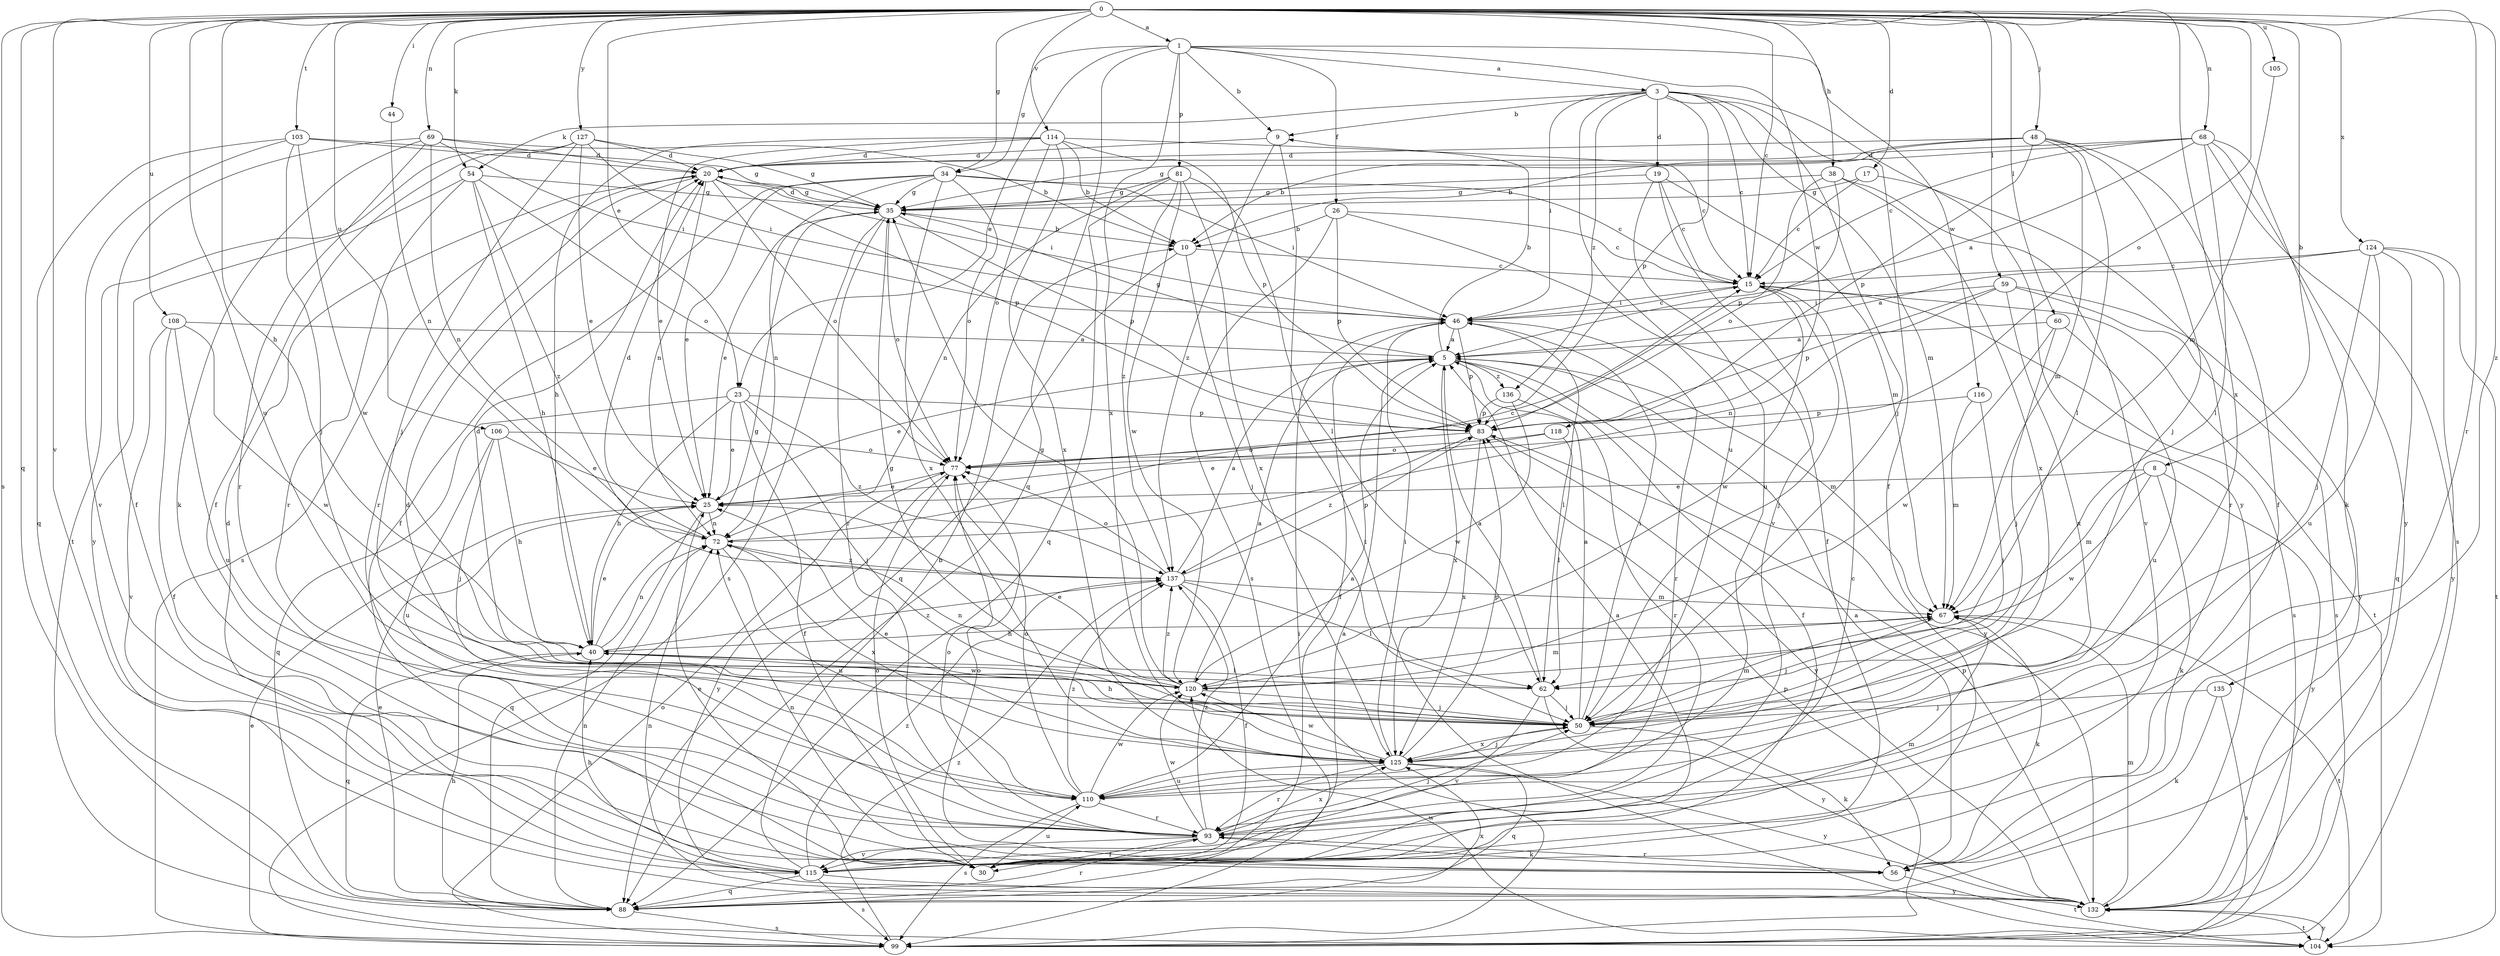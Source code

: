 strict digraph  {
0;
1;
3;
5;
8;
9;
10;
15;
17;
19;
20;
23;
25;
26;
30;
34;
35;
38;
40;
44;
46;
48;
50;
54;
56;
59;
60;
62;
67;
68;
69;
72;
77;
81;
83;
88;
93;
99;
103;
104;
105;
106;
108;
110;
114;
115;
116;
118;
120;
124;
125;
127;
132;
135;
136;
137;
0 -> 1  [label=a];
0 -> 8  [label=b];
0 -> 15  [label=c];
0 -> 17  [label=d];
0 -> 23  [label=e];
0 -> 34  [label=g];
0 -> 38  [label=h];
0 -> 40  [label=h];
0 -> 44  [label=i];
0 -> 48  [label=j];
0 -> 54  [label=k];
0 -> 59  [label=l];
0 -> 60  [label=l];
0 -> 68  [label=n];
0 -> 69  [label=n];
0 -> 77  [label=o];
0 -> 88  [label=q];
0 -> 93  [label=r];
0 -> 99  [label=s];
0 -> 103  [label=t];
0 -> 105  [label=u];
0 -> 106  [label=u];
0 -> 108  [label=u];
0 -> 110  [label=u];
0 -> 114  [label=v];
0 -> 115  [label=v];
0 -> 124  [label=x];
0 -> 125  [label=x];
0 -> 127  [label=y];
0 -> 135  [label=z];
1 -> 3  [label=a];
1 -> 9  [label=b];
1 -> 23  [label=e];
1 -> 26  [label=f];
1 -> 34  [label=g];
1 -> 81  [label=p];
1 -> 88  [label=q];
1 -> 116  [label=w];
1 -> 118  [label=w];
1 -> 125  [label=x];
3 -> 9  [label=b];
3 -> 15  [label=c];
3 -> 19  [label=d];
3 -> 30  [label=f];
3 -> 46  [label=i];
3 -> 50  [label=j];
3 -> 54  [label=k];
3 -> 67  [label=m];
3 -> 83  [label=p];
3 -> 110  [label=u];
3 -> 132  [label=y];
3 -> 136  [label=z];
5 -> 9  [label=b];
5 -> 25  [label=e];
5 -> 30  [label=f];
5 -> 35  [label=g];
5 -> 67  [label=m];
5 -> 125  [label=x];
5 -> 132  [label=y];
5 -> 136  [label=z];
8 -> 25  [label=e];
8 -> 56  [label=k];
8 -> 67  [label=m];
8 -> 120  [label=w];
8 -> 132  [label=y];
9 -> 20  [label=d];
9 -> 104  [label=t];
9 -> 137  [label=z];
10 -> 15  [label=c];
10 -> 50  [label=j];
10 -> 88  [label=q];
15 -> 46  [label=i];
15 -> 50  [label=j];
15 -> 99  [label=s];
15 -> 104  [label=t];
15 -> 120  [label=w];
17 -> 15  [label=c];
17 -> 35  [label=g];
17 -> 93  [label=r];
19 -> 15  [label=c];
19 -> 35  [label=g];
19 -> 67  [label=m];
19 -> 110  [label=u];
19 -> 115  [label=v];
20 -> 35  [label=g];
20 -> 46  [label=i];
20 -> 72  [label=n];
20 -> 77  [label=o];
20 -> 83  [label=p];
20 -> 93  [label=r];
20 -> 99  [label=s];
23 -> 25  [label=e];
23 -> 30  [label=f];
23 -> 40  [label=h];
23 -> 50  [label=j];
23 -> 83  [label=p];
23 -> 88  [label=q];
23 -> 137  [label=z];
25 -> 72  [label=n];
25 -> 88  [label=q];
26 -> 10  [label=b];
26 -> 15  [label=c];
26 -> 30  [label=f];
26 -> 83  [label=p];
26 -> 99  [label=s];
30 -> 5  [label=a];
30 -> 25  [label=e];
30 -> 77  [label=o];
30 -> 110  [label=u];
34 -> 15  [label=c];
34 -> 25  [label=e];
34 -> 30  [label=f];
34 -> 35  [label=g];
34 -> 46  [label=i];
34 -> 72  [label=n];
34 -> 77  [label=o];
34 -> 125  [label=x];
35 -> 10  [label=b];
35 -> 20  [label=d];
35 -> 25  [label=e];
35 -> 77  [label=o];
35 -> 83  [label=p];
35 -> 93  [label=r];
35 -> 99  [label=s];
38 -> 35  [label=g];
38 -> 77  [label=o];
38 -> 83  [label=p];
38 -> 115  [label=v];
38 -> 125  [label=x];
40 -> 25  [label=e];
40 -> 35  [label=g];
40 -> 62  [label=l];
40 -> 72  [label=n];
40 -> 88  [label=q];
40 -> 120  [label=w];
40 -> 137  [label=z];
44 -> 72  [label=n];
46 -> 5  [label=a];
46 -> 15  [label=c];
46 -> 30  [label=f];
46 -> 62  [label=l];
46 -> 83  [label=p];
46 -> 93  [label=r];
48 -> 10  [label=b];
48 -> 20  [label=d];
48 -> 30  [label=f];
48 -> 35  [label=g];
48 -> 50  [label=j];
48 -> 62  [label=l];
48 -> 67  [label=m];
48 -> 83  [label=p];
50 -> 5  [label=a];
50 -> 35  [label=g];
50 -> 40  [label=h];
50 -> 46  [label=i];
50 -> 56  [label=k];
50 -> 67  [label=m];
50 -> 125  [label=x];
54 -> 35  [label=g];
54 -> 40  [label=h];
54 -> 77  [label=o];
54 -> 93  [label=r];
54 -> 132  [label=y];
54 -> 137  [label=z];
56 -> 5  [label=a];
56 -> 72  [label=n];
56 -> 77  [label=o];
56 -> 93  [label=r];
56 -> 104  [label=t];
59 -> 46  [label=i];
59 -> 72  [label=n];
59 -> 83  [label=p];
59 -> 99  [label=s];
59 -> 125  [label=x];
59 -> 132  [label=y];
60 -> 5  [label=a];
60 -> 50  [label=j];
60 -> 110  [label=u];
60 -> 120  [label=w];
62 -> 5  [label=a];
62 -> 20  [label=d];
62 -> 50  [label=j];
62 -> 115  [label=v];
62 -> 132  [label=y];
67 -> 40  [label=h];
67 -> 50  [label=j];
67 -> 56  [label=k];
67 -> 104  [label=t];
68 -> 5  [label=a];
68 -> 10  [label=b];
68 -> 15  [label=c];
68 -> 20  [label=d];
68 -> 56  [label=k];
68 -> 62  [label=l];
68 -> 99  [label=s];
68 -> 132  [label=y];
69 -> 10  [label=b];
69 -> 20  [label=d];
69 -> 30  [label=f];
69 -> 46  [label=i];
69 -> 56  [label=k];
69 -> 72  [label=n];
69 -> 93  [label=r];
72 -> 15  [label=c];
72 -> 20  [label=d];
72 -> 110  [label=u];
72 -> 125  [label=x];
72 -> 137  [label=z];
77 -> 25  [label=e];
77 -> 132  [label=y];
81 -> 35  [label=g];
81 -> 62  [label=l];
81 -> 72  [label=n];
81 -> 88  [label=q];
81 -> 120  [label=w];
81 -> 125  [label=x];
81 -> 137  [label=z];
83 -> 77  [label=o];
83 -> 125  [label=x];
83 -> 132  [label=y];
83 -> 137  [label=z];
88 -> 5  [label=a];
88 -> 25  [label=e];
88 -> 40  [label=h];
88 -> 72  [label=n];
88 -> 93  [label=r];
88 -> 99  [label=s];
88 -> 125  [label=x];
93 -> 20  [label=d];
93 -> 30  [label=f];
93 -> 50  [label=j];
93 -> 56  [label=k];
93 -> 77  [label=o];
93 -> 115  [label=v];
93 -> 120  [label=w];
93 -> 125  [label=x];
93 -> 137  [label=z];
99 -> 25  [label=e];
99 -> 46  [label=i];
99 -> 77  [label=o];
99 -> 83  [label=p];
99 -> 137  [label=z];
103 -> 20  [label=d];
103 -> 35  [label=g];
103 -> 50  [label=j];
103 -> 88  [label=q];
103 -> 115  [label=v];
103 -> 120  [label=w];
104 -> 120  [label=w];
104 -> 132  [label=y];
105 -> 67  [label=m];
106 -> 25  [label=e];
106 -> 40  [label=h];
106 -> 50  [label=j];
106 -> 77  [label=o];
106 -> 110  [label=u];
108 -> 5  [label=a];
108 -> 30  [label=f];
108 -> 110  [label=u];
108 -> 115  [label=v];
108 -> 120  [label=w];
110 -> 5  [label=a];
110 -> 77  [label=o];
110 -> 93  [label=r];
110 -> 99  [label=s];
110 -> 120  [label=w];
110 -> 137  [label=z];
114 -> 10  [label=b];
114 -> 15  [label=c];
114 -> 20  [label=d];
114 -> 25  [label=e];
114 -> 40  [label=h];
114 -> 77  [label=o];
114 -> 83  [label=p];
114 -> 125  [label=x];
115 -> 10  [label=b];
115 -> 15  [label=c];
115 -> 20  [label=d];
115 -> 40  [label=h];
115 -> 67  [label=m];
115 -> 88  [label=q];
115 -> 99  [label=s];
115 -> 132  [label=y];
115 -> 137  [label=z];
116 -> 50  [label=j];
116 -> 67  [label=m];
116 -> 83  [label=p];
118 -> 25  [label=e];
118 -> 62  [label=l];
118 -> 77  [label=o];
120 -> 5  [label=a];
120 -> 25  [label=e];
120 -> 35  [label=g];
120 -> 50  [label=j];
120 -> 67  [label=m];
120 -> 72  [label=n];
120 -> 137  [label=z];
124 -> 5  [label=a];
124 -> 15  [label=c];
124 -> 50  [label=j];
124 -> 88  [label=q];
124 -> 104  [label=t];
124 -> 110  [label=u];
124 -> 132  [label=y];
125 -> 25  [label=e];
125 -> 46  [label=i];
125 -> 50  [label=j];
125 -> 83  [label=p];
125 -> 88  [label=q];
125 -> 93  [label=r];
125 -> 110  [label=u];
125 -> 120  [label=w];
125 -> 132  [label=y];
127 -> 20  [label=d];
127 -> 25  [label=e];
127 -> 30  [label=f];
127 -> 35  [label=g];
127 -> 46  [label=i];
127 -> 50  [label=j];
127 -> 104  [label=t];
132 -> 67  [label=m];
132 -> 72  [label=n];
132 -> 83  [label=p];
132 -> 104  [label=t];
135 -> 50  [label=j];
135 -> 56  [label=k];
135 -> 99  [label=s];
136 -> 83  [label=p];
136 -> 93  [label=r];
136 -> 120  [label=w];
137 -> 5  [label=a];
137 -> 30  [label=f];
137 -> 62  [label=l];
137 -> 67  [label=m];
137 -> 77  [label=o];
137 -> 83  [label=p];
}
